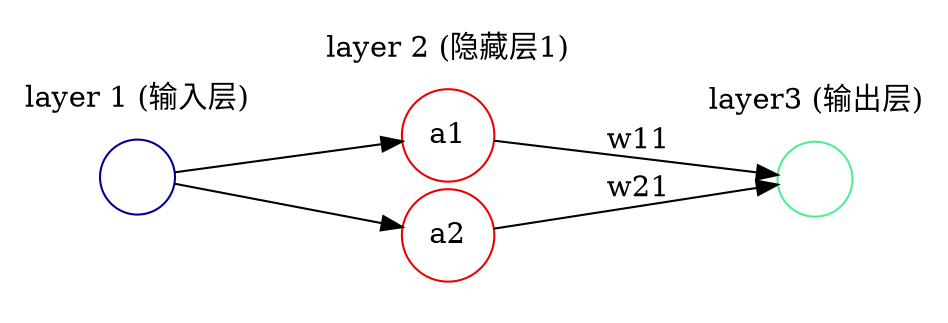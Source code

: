 digraph G {
        rankdir=LR
	splines=line
        nodesep=.05;        
        node [label=""];
        
        subgraph cluster_0 {
		color=white;
                node [style=solid,color=blue4, shape=circle];
		x1;
		label = "layer 1 (输入层)";
	}

	subgraph cluster_1 {
		color=white;
		node [style=solid,color=red2, shape=circle];
		a12[label="a1"];
                a22[label="a2"];
		label = "layer 2 (隐藏层1)";
	}


	subgraph cluster_2 {
		color=white;
		node [style=solid,color=seagreen2, shape=circle];
		y1;
		label="layer3 (输出层)";
	}


        x1 -> a12
        x1 -> a22

        a12 -> y1 [label="w11"];
        a22 -> y1 [label="w21"]

}

